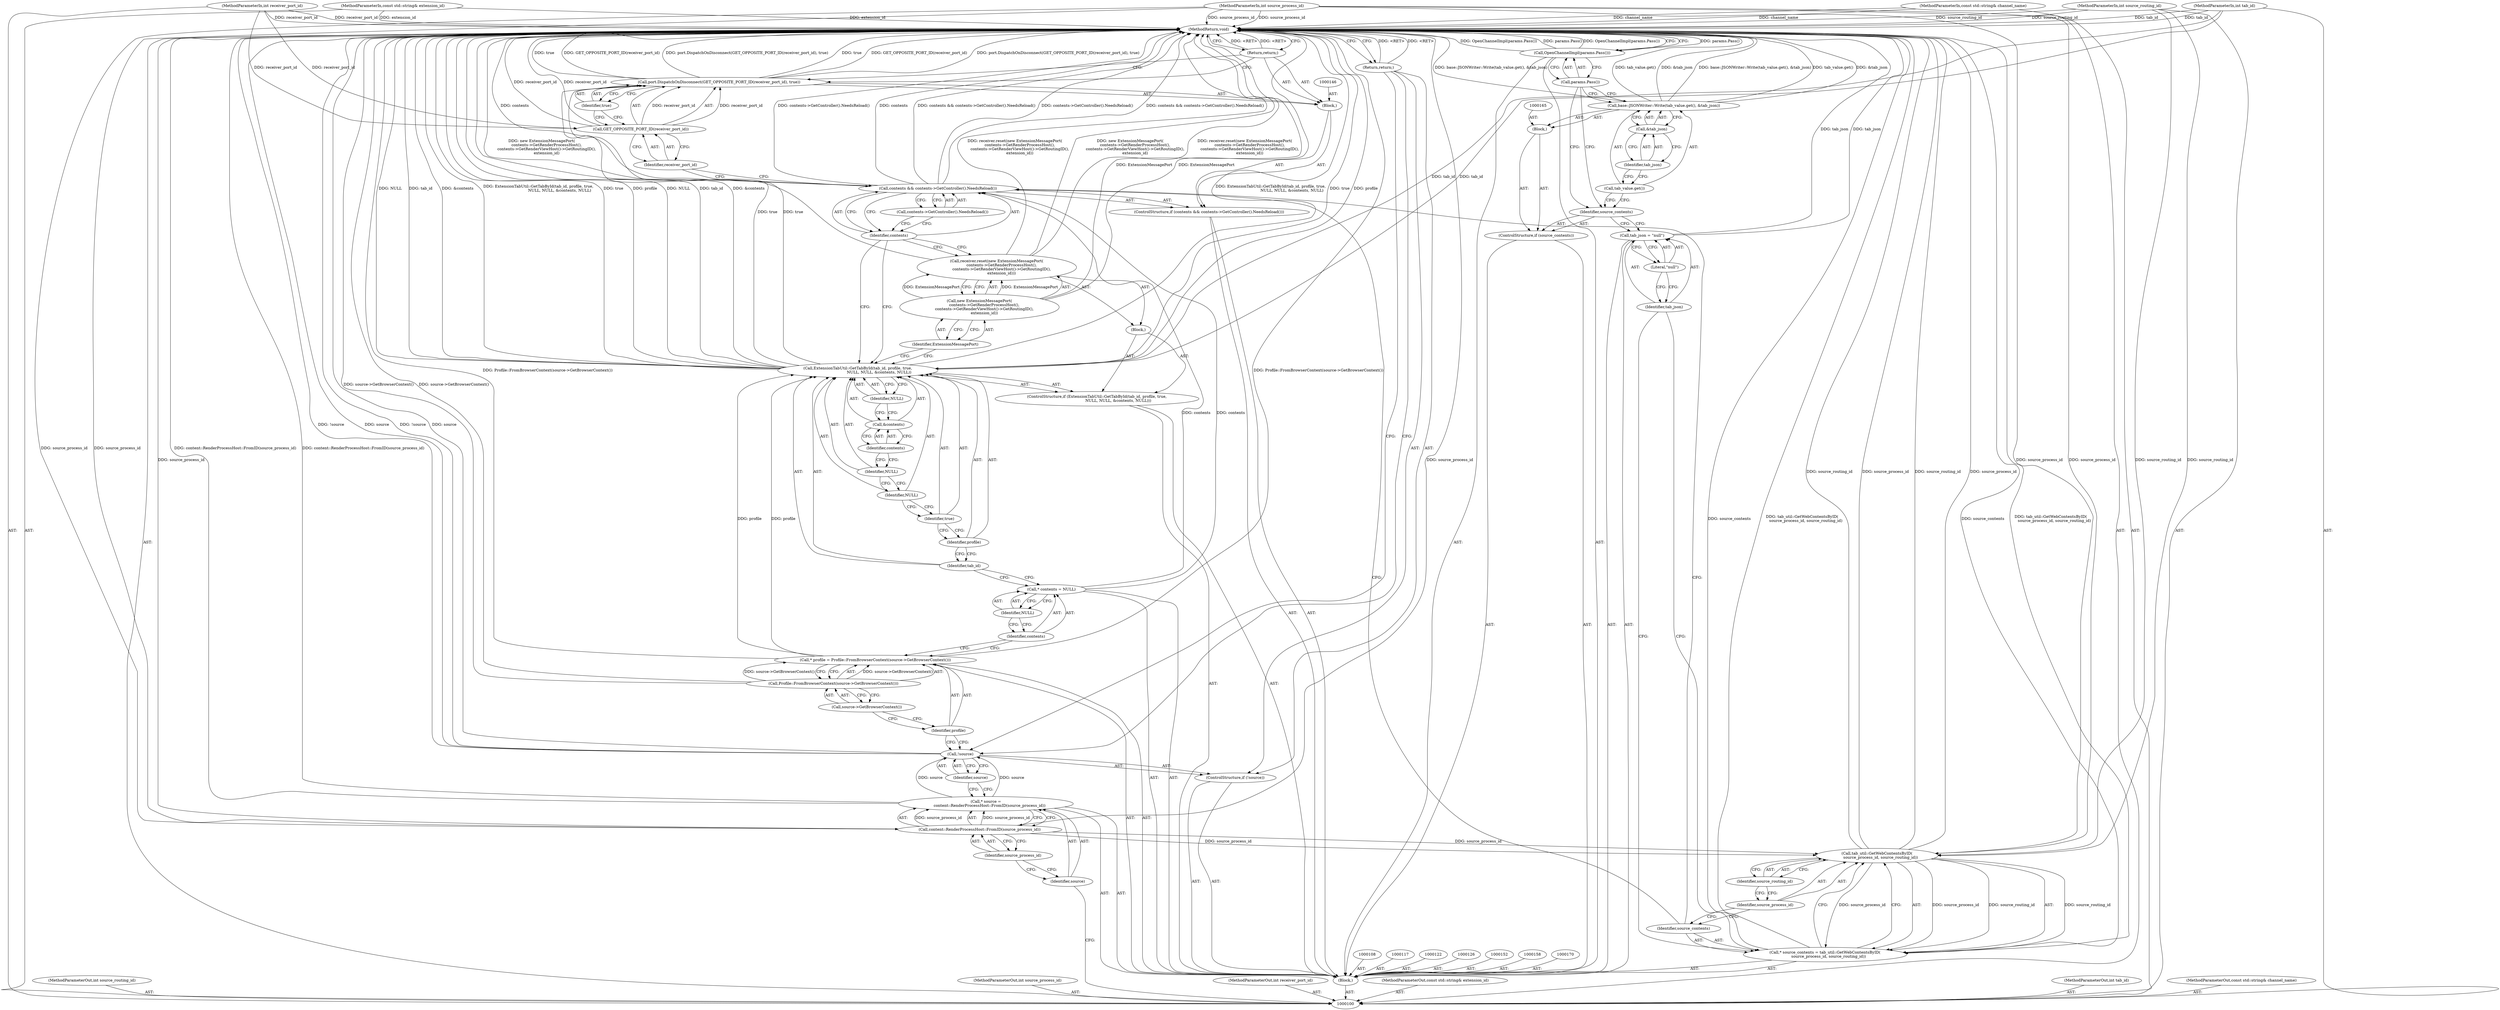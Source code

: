 digraph "0_Chrome_f7ae1f7a918f1973dca241a7a23169906eaf4fe3_1" {
"1000173" [label="(MethodReturn,void)"];
"1000123" [label="(Call,* contents = NULL)"];
"1000124" [label="(Identifier,contents)"];
"1000125" [label="(Identifier,NULL)"];
"1000127" [label="(ControlStructure,if (ExtensionTabUtil::GetTabById(tab_id, profile, true,\n                                   NULL, NULL, &contents, NULL)))"];
"1000129" [label="(Identifier,tab_id)"];
"1000130" [label="(Identifier,profile)"];
"1000131" [label="(Identifier,true)"];
"1000128" [label="(Call,ExtensionTabUtil::GetTabById(tab_id, profile, true,\n                                   NULL, NULL, &contents, NULL))"];
"1000132" [label="(Identifier,NULL)"];
"1000133" [label="(Identifier,NULL)"];
"1000134" [label="(Call,&contents)"];
"1000135" [label="(Identifier,contents)"];
"1000136" [label="(Identifier,NULL)"];
"1000137" [label="(Block,)"];
"1000139" [label="(Call,new ExtensionMessagePort(\n        contents->GetRenderProcessHost(),\n        contents->GetRenderViewHost()->GetRoutingID(),\n        extension_id))"];
"1000140" [label="(Identifier,ExtensionMessagePort)"];
"1000138" [label="(Call,receiver.reset(new ExtensionMessagePort(\n        contents->GetRenderProcessHost(),\n        contents->GetRenderViewHost()->GetRoutingID(),\n        extension_id)))"];
"1000102" [label="(MethodParameterIn,int source_routing_id)"];
"1000268" [label="(MethodParameterOut,int source_routing_id)"];
"1000101" [label="(MethodParameterIn,int source_process_id)"];
"1000267" [label="(MethodParameterOut,int source_process_id)"];
"1000103" [label="(MethodParameterIn,int receiver_port_id)"];
"1000269" [label="(MethodParameterOut,int receiver_port_id)"];
"1000144" [label="(Call,contents->GetController().NeedsReload())"];
"1000141" [label="(ControlStructure,if (contents && contents->GetController().NeedsReload()))"];
"1000142" [label="(Call,contents && contents->GetController().NeedsReload())"];
"1000143" [label="(Identifier,contents)"];
"1000145" [label="(Block,)"];
"1000148" [label="(Call,GET_OPPOSITE_PORT_ID(receiver_port_id))"];
"1000147" [label="(Call,port.DispatchOnDisconnect(GET_OPPOSITE_PORT_ID(receiver_port_id), true))"];
"1000149" [label="(Identifier,receiver_port_id)"];
"1000150" [label="(Identifier,true)"];
"1000151" [label="(Return,return;)"];
"1000153" [label="(Call,* source_contents = tab_util::GetWebContentsByID(\n      source_process_id, source_routing_id))"];
"1000154" [label="(Identifier,source_contents)"];
"1000155" [label="(Call,tab_util::GetWebContentsByID(\n      source_process_id, source_routing_id))"];
"1000157" [label="(Identifier,source_routing_id)"];
"1000156" [label="(Identifier,source_process_id)"];
"1000105" [label="(MethodParameterIn,const std::string& extension_id)"];
"1000271" [label="(MethodParameterOut,const std::string& extension_id)"];
"1000104" [label="(MethodParameterIn,int tab_id)"];
"1000270" [label="(MethodParameterOut,int tab_id)"];
"1000159" [label="(Call,tab_json = \"null\")"];
"1000160" [label="(Identifier,tab_json)"];
"1000161" [label="(Literal,\"null\")"];
"1000162" [label="(ControlStructure,if (source_contents))"];
"1000163" [label="(Identifier,source_contents)"];
"1000164" [label="(Block,)"];
"1000167" [label="(Call,tab_value.get())"];
"1000168" [label="(Call,&tab_json)"];
"1000169" [label="(Identifier,tab_json)"];
"1000166" [label="(Call,base::JSONWriter::Write(tab_value.get(), &tab_json))"];
"1000107" [label="(Block,)"];
"1000106" [label="(MethodParameterIn,const std::string& channel_name)"];
"1000272" [label="(MethodParameterOut,const std::string& channel_name)"];
"1000172" [label="(Call,params.Pass())"];
"1000171" [label="(Call,OpenChannelImpl(params.Pass()))"];
"1000109" [label="(Call,* source =\n      content::RenderProcessHost::FromID(source_process_id))"];
"1000110" [label="(Identifier,source)"];
"1000112" [label="(Identifier,source_process_id)"];
"1000111" [label="(Call,content::RenderProcessHost::FromID(source_process_id))"];
"1000113" [label="(ControlStructure,if (!source))"];
"1000114" [label="(Call,!source)"];
"1000115" [label="(Identifier,source)"];
"1000116" [label="(Return,return;)"];
"1000119" [label="(Identifier,profile)"];
"1000120" [label="(Call,Profile::FromBrowserContext(source->GetBrowserContext()))"];
"1000121" [label="(Call,source->GetBrowserContext())"];
"1000118" [label="(Call,* profile = Profile::FromBrowserContext(source->GetBrowserContext()))"];
"1000173" -> "1000100"  [label="AST: "];
"1000173" -> "1000116"  [label="CFG: "];
"1000173" -> "1000151"  [label="CFG: "];
"1000173" -> "1000171"  [label="CFG: "];
"1000155" -> "1000173"  [label="DDG: source_routing_id"];
"1000155" -> "1000173"  [label="DDG: source_process_id"];
"1000104" -> "1000173"  [label="DDG: tab_id"];
"1000105" -> "1000173"  [label="DDG: extension_id"];
"1000153" -> "1000173"  [label="DDG: source_contents"];
"1000153" -> "1000173"  [label="DDG: tab_util::GetWebContentsByID(\n      source_process_id, source_routing_id)"];
"1000147" -> "1000173"  [label="DDG: true"];
"1000147" -> "1000173"  [label="DDG: GET_OPPOSITE_PORT_ID(receiver_port_id)"];
"1000147" -> "1000173"  [label="DDG: port.DispatchOnDisconnect(GET_OPPOSITE_PORT_ID(receiver_port_id), true)"];
"1000128" -> "1000173"  [label="DDG: true"];
"1000128" -> "1000173"  [label="DDG: profile"];
"1000128" -> "1000173"  [label="DDG: NULL"];
"1000128" -> "1000173"  [label="DDG: tab_id"];
"1000128" -> "1000173"  [label="DDG: &contents"];
"1000128" -> "1000173"  [label="DDG: ExtensionTabUtil::GetTabById(tab_id, profile, true,\n                                   NULL, NULL, &contents, NULL)"];
"1000166" -> "1000173"  [label="DDG: &tab_json"];
"1000166" -> "1000173"  [label="DDG: base::JSONWriter::Write(tab_value.get(), &tab_json)"];
"1000166" -> "1000173"  [label="DDG: tab_value.get()"];
"1000171" -> "1000173"  [label="DDG: params.Pass()"];
"1000171" -> "1000173"  [label="DDG: OpenChannelImpl(params.Pass())"];
"1000142" -> "1000173"  [label="DDG: contents && contents->GetController().NeedsReload()"];
"1000142" -> "1000173"  [label="DDG: contents->GetController().NeedsReload()"];
"1000142" -> "1000173"  [label="DDG: contents"];
"1000114" -> "1000173"  [label="DDG: !source"];
"1000114" -> "1000173"  [label="DDG: source"];
"1000159" -> "1000173"  [label="DDG: tab_json"];
"1000138" -> "1000173"  [label="DDG: new ExtensionMessagePort(\n        contents->GetRenderProcessHost(),\n        contents->GetRenderViewHost()->GetRoutingID(),\n        extension_id)"];
"1000138" -> "1000173"  [label="DDG: receiver.reset(new ExtensionMessagePort(\n        contents->GetRenderProcessHost(),\n        contents->GetRenderViewHost()->GetRoutingID(),\n        extension_id))"];
"1000139" -> "1000173"  [label="DDG: ExtensionMessagePort"];
"1000103" -> "1000173"  [label="DDG: receiver_port_id"];
"1000120" -> "1000173"  [label="DDG: source->GetBrowserContext()"];
"1000148" -> "1000173"  [label="DDG: receiver_port_id"];
"1000102" -> "1000173"  [label="DDG: source_routing_id"];
"1000111" -> "1000173"  [label="DDG: source_process_id"];
"1000101" -> "1000173"  [label="DDG: source_process_id"];
"1000118" -> "1000173"  [label="DDG: Profile::FromBrowserContext(source->GetBrowserContext())"];
"1000109" -> "1000173"  [label="DDG: content::RenderProcessHost::FromID(source_process_id)"];
"1000106" -> "1000173"  [label="DDG: channel_name"];
"1000116" -> "1000173"  [label="DDG: <RET>"];
"1000151" -> "1000173"  [label="DDG: <RET>"];
"1000123" -> "1000107"  [label="AST: "];
"1000123" -> "1000125"  [label="CFG: "];
"1000124" -> "1000123"  [label="AST: "];
"1000125" -> "1000123"  [label="AST: "];
"1000129" -> "1000123"  [label="CFG: "];
"1000123" -> "1000142"  [label="DDG: contents"];
"1000124" -> "1000123"  [label="AST: "];
"1000124" -> "1000118"  [label="CFG: "];
"1000125" -> "1000124"  [label="CFG: "];
"1000125" -> "1000123"  [label="AST: "];
"1000125" -> "1000124"  [label="CFG: "];
"1000123" -> "1000125"  [label="CFG: "];
"1000127" -> "1000107"  [label="AST: "];
"1000128" -> "1000127"  [label="AST: "];
"1000137" -> "1000127"  [label="AST: "];
"1000129" -> "1000128"  [label="AST: "];
"1000129" -> "1000123"  [label="CFG: "];
"1000130" -> "1000129"  [label="CFG: "];
"1000130" -> "1000128"  [label="AST: "];
"1000130" -> "1000129"  [label="CFG: "];
"1000131" -> "1000130"  [label="CFG: "];
"1000131" -> "1000128"  [label="AST: "];
"1000131" -> "1000130"  [label="CFG: "];
"1000132" -> "1000131"  [label="CFG: "];
"1000128" -> "1000127"  [label="AST: "];
"1000128" -> "1000136"  [label="CFG: "];
"1000129" -> "1000128"  [label="AST: "];
"1000130" -> "1000128"  [label="AST: "];
"1000131" -> "1000128"  [label="AST: "];
"1000132" -> "1000128"  [label="AST: "];
"1000133" -> "1000128"  [label="AST: "];
"1000134" -> "1000128"  [label="AST: "];
"1000136" -> "1000128"  [label="AST: "];
"1000140" -> "1000128"  [label="CFG: "];
"1000143" -> "1000128"  [label="CFG: "];
"1000128" -> "1000173"  [label="DDG: true"];
"1000128" -> "1000173"  [label="DDG: profile"];
"1000128" -> "1000173"  [label="DDG: NULL"];
"1000128" -> "1000173"  [label="DDG: tab_id"];
"1000128" -> "1000173"  [label="DDG: &contents"];
"1000128" -> "1000173"  [label="DDG: ExtensionTabUtil::GetTabById(tab_id, profile, true,\n                                   NULL, NULL, &contents, NULL)"];
"1000104" -> "1000128"  [label="DDG: tab_id"];
"1000118" -> "1000128"  [label="DDG: profile"];
"1000128" -> "1000147"  [label="DDG: true"];
"1000132" -> "1000128"  [label="AST: "];
"1000132" -> "1000131"  [label="CFG: "];
"1000133" -> "1000132"  [label="CFG: "];
"1000133" -> "1000128"  [label="AST: "];
"1000133" -> "1000132"  [label="CFG: "];
"1000135" -> "1000133"  [label="CFG: "];
"1000134" -> "1000128"  [label="AST: "];
"1000134" -> "1000135"  [label="CFG: "];
"1000135" -> "1000134"  [label="AST: "];
"1000136" -> "1000134"  [label="CFG: "];
"1000135" -> "1000134"  [label="AST: "];
"1000135" -> "1000133"  [label="CFG: "];
"1000134" -> "1000135"  [label="CFG: "];
"1000136" -> "1000128"  [label="AST: "];
"1000136" -> "1000134"  [label="CFG: "];
"1000128" -> "1000136"  [label="CFG: "];
"1000137" -> "1000127"  [label="AST: "];
"1000138" -> "1000137"  [label="AST: "];
"1000139" -> "1000138"  [label="AST: "];
"1000139" -> "1000140"  [label="CFG: "];
"1000140" -> "1000139"  [label="AST: "];
"1000138" -> "1000139"  [label="CFG: "];
"1000139" -> "1000173"  [label="DDG: ExtensionMessagePort"];
"1000139" -> "1000138"  [label="DDG: ExtensionMessagePort"];
"1000140" -> "1000139"  [label="AST: "];
"1000140" -> "1000128"  [label="CFG: "];
"1000139" -> "1000140"  [label="CFG: "];
"1000138" -> "1000137"  [label="AST: "];
"1000138" -> "1000139"  [label="CFG: "];
"1000139" -> "1000138"  [label="AST: "];
"1000143" -> "1000138"  [label="CFG: "];
"1000138" -> "1000173"  [label="DDG: new ExtensionMessagePort(\n        contents->GetRenderProcessHost(),\n        contents->GetRenderViewHost()->GetRoutingID(),\n        extension_id)"];
"1000138" -> "1000173"  [label="DDG: receiver.reset(new ExtensionMessagePort(\n        contents->GetRenderProcessHost(),\n        contents->GetRenderViewHost()->GetRoutingID(),\n        extension_id))"];
"1000139" -> "1000138"  [label="DDG: ExtensionMessagePort"];
"1000102" -> "1000100"  [label="AST: "];
"1000102" -> "1000173"  [label="DDG: source_routing_id"];
"1000102" -> "1000155"  [label="DDG: source_routing_id"];
"1000268" -> "1000100"  [label="AST: "];
"1000101" -> "1000100"  [label="AST: "];
"1000101" -> "1000173"  [label="DDG: source_process_id"];
"1000101" -> "1000111"  [label="DDG: source_process_id"];
"1000101" -> "1000155"  [label="DDG: source_process_id"];
"1000267" -> "1000100"  [label="AST: "];
"1000103" -> "1000100"  [label="AST: "];
"1000103" -> "1000173"  [label="DDG: receiver_port_id"];
"1000103" -> "1000148"  [label="DDG: receiver_port_id"];
"1000269" -> "1000100"  [label="AST: "];
"1000144" -> "1000142"  [label="AST: "];
"1000144" -> "1000143"  [label="CFG: "];
"1000142" -> "1000144"  [label="CFG: "];
"1000141" -> "1000107"  [label="AST: "];
"1000142" -> "1000141"  [label="AST: "];
"1000145" -> "1000141"  [label="AST: "];
"1000142" -> "1000141"  [label="AST: "];
"1000142" -> "1000143"  [label="CFG: "];
"1000142" -> "1000144"  [label="CFG: "];
"1000143" -> "1000142"  [label="AST: "];
"1000144" -> "1000142"  [label="AST: "];
"1000149" -> "1000142"  [label="CFG: "];
"1000154" -> "1000142"  [label="CFG: "];
"1000142" -> "1000173"  [label="DDG: contents && contents->GetController().NeedsReload()"];
"1000142" -> "1000173"  [label="DDG: contents->GetController().NeedsReload()"];
"1000142" -> "1000173"  [label="DDG: contents"];
"1000123" -> "1000142"  [label="DDG: contents"];
"1000143" -> "1000142"  [label="AST: "];
"1000143" -> "1000138"  [label="CFG: "];
"1000143" -> "1000128"  [label="CFG: "];
"1000144" -> "1000143"  [label="CFG: "];
"1000142" -> "1000143"  [label="CFG: "];
"1000145" -> "1000141"  [label="AST: "];
"1000146" -> "1000145"  [label="AST: "];
"1000147" -> "1000145"  [label="AST: "];
"1000151" -> "1000145"  [label="AST: "];
"1000148" -> "1000147"  [label="AST: "];
"1000148" -> "1000149"  [label="CFG: "];
"1000149" -> "1000148"  [label="AST: "];
"1000150" -> "1000148"  [label="CFG: "];
"1000148" -> "1000173"  [label="DDG: receiver_port_id"];
"1000148" -> "1000147"  [label="DDG: receiver_port_id"];
"1000103" -> "1000148"  [label="DDG: receiver_port_id"];
"1000147" -> "1000145"  [label="AST: "];
"1000147" -> "1000150"  [label="CFG: "];
"1000148" -> "1000147"  [label="AST: "];
"1000150" -> "1000147"  [label="AST: "];
"1000151" -> "1000147"  [label="CFG: "];
"1000147" -> "1000173"  [label="DDG: true"];
"1000147" -> "1000173"  [label="DDG: GET_OPPOSITE_PORT_ID(receiver_port_id)"];
"1000147" -> "1000173"  [label="DDG: port.DispatchOnDisconnect(GET_OPPOSITE_PORT_ID(receiver_port_id), true)"];
"1000148" -> "1000147"  [label="DDG: receiver_port_id"];
"1000128" -> "1000147"  [label="DDG: true"];
"1000149" -> "1000148"  [label="AST: "];
"1000149" -> "1000142"  [label="CFG: "];
"1000148" -> "1000149"  [label="CFG: "];
"1000150" -> "1000147"  [label="AST: "];
"1000150" -> "1000148"  [label="CFG: "];
"1000147" -> "1000150"  [label="CFG: "];
"1000151" -> "1000145"  [label="AST: "];
"1000151" -> "1000147"  [label="CFG: "];
"1000173" -> "1000151"  [label="CFG: "];
"1000151" -> "1000173"  [label="DDG: <RET>"];
"1000153" -> "1000107"  [label="AST: "];
"1000153" -> "1000155"  [label="CFG: "];
"1000154" -> "1000153"  [label="AST: "];
"1000155" -> "1000153"  [label="AST: "];
"1000160" -> "1000153"  [label="CFG: "];
"1000153" -> "1000173"  [label="DDG: source_contents"];
"1000153" -> "1000173"  [label="DDG: tab_util::GetWebContentsByID(\n      source_process_id, source_routing_id)"];
"1000155" -> "1000153"  [label="DDG: source_process_id"];
"1000155" -> "1000153"  [label="DDG: source_routing_id"];
"1000154" -> "1000153"  [label="AST: "];
"1000154" -> "1000142"  [label="CFG: "];
"1000156" -> "1000154"  [label="CFG: "];
"1000155" -> "1000153"  [label="AST: "];
"1000155" -> "1000157"  [label="CFG: "];
"1000156" -> "1000155"  [label="AST: "];
"1000157" -> "1000155"  [label="AST: "];
"1000153" -> "1000155"  [label="CFG: "];
"1000155" -> "1000173"  [label="DDG: source_routing_id"];
"1000155" -> "1000173"  [label="DDG: source_process_id"];
"1000155" -> "1000153"  [label="DDG: source_process_id"];
"1000155" -> "1000153"  [label="DDG: source_routing_id"];
"1000111" -> "1000155"  [label="DDG: source_process_id"];
"1000101" -> "1000155"  [label="DDG: source_process_id"];
"1000102" -> "1000155"  [label="DDG: source_routing_id"];
"1000157" -> "1000155"  [label="AST: "];
"1000157" -> "1000156"  [label="CFG: "];
"1000155" -> "1000157"  [label="CFG: "];
"1000156" -> "1000155"  [label="AST: "];
"1000156" -> "1000154"  [label="CFG: "];
"1000157" -> "1000156"  [label="CFG: "];
"1000105" -> "1000100"  [label="AST: "];
"1000105" -> "1000173"  [label="DDG: extension_id"];
"1000271" -> "1000100"  [label="AST: "];
"1000104" -> "1000100"  [label="AST: "];
"1000104" -> "1000173"  [label="DDG: tab_id"];
"1000104" -> "1000128"  [label="DDG: tab_id"];
"1000270" -> "1000100"  [label="AST: "];
"1000159" -> "1000107"  [label="AST: "];
"1000159" -> "1000161"  [label="CFG: "];
"1000160" -> "1000159"  [label="AST: "];
"1000161" -> "1000159"  [label="AST: "];
"1000163" -> "1000159"  [label="CFG: "];
"1000159" -> "1000173"  [label="DDG: tab_json"];
"1000160" -> "1000159"  [label="AST: "];
"1000160" -> "1000153"  [label="CFG: "];
"1000161" -> "1000160"  [label="CFG: "];
"1000161" -> "1000159"  [label="AST: "];
"1000161" -> "1000160"  [label="CFG: "];
"1000159" -> "1000161"  [label="CFG: "];
"1000162" -> "1000107"  [label="AST: "];
"1000163" -> "1000162"  [label="AST: "];
"1000164" -> "1000162"  [label="AST: "];
"1000163" -> "1000162"  [label="AST: "];
"1000163" -> "1000159"  [label="CFG: "];
"1000167" -> "1000163"  [label="CFG: "];
"1000172" -> "1000163"  [label="CFG: "];
"1000164" -> "1000162"  [label="AST: "];
"1000165" -> "1000164"  [label="AST: "];
"1000166" -> "1000164"  [label="AST: "];
"1000167" -> "1000166"  [label="AST: "];
"1000167" -> "1000163"  [label="CFG: "];
"1000169" -> "1000167"  [label="CFG: "];
"1000168" -> "1000166"  [label="AST: "];
"1000168" -> "1000169"  [label="CFG: "];
"1000169" -> "1000168"  [label="AST: "];
"1000166" -> "1000168"  [label="CFG: "];
"1000169" -> "1000168"  [label="AST: "];
"1000169" -> "1000167"  [label="CFG: "];
"1000168" -> "1000169"  [label="CFG: "];
"1000166" -> "1000164"  [label="AST: "];
"1000166" -> "1000168"  [label="CFG: "];
"1000167" -> "1000166"  [label="AST: "];
"1000168" -> "1000166"  [label="AST: "];
"1000172" -> "1000166"  [label="CFG: "];
"1000166" -> "1000173"  [label="DDG: &tab_json"];
"1000166" -> "1000173"  [label="DDG: base::JSONWriter::Write(tab_value.get(), &tab_json)"];
"1000166" -> "1000173"  [label="DDG: tab_value.get()"];
"1000107" -> "1000100"  [label="AST: "];
"1000108" -> "1000107"  [label="AST: "];
"1000109" -> "1000107"  [label="AST: "];
"1000113" -> "1000107"  [label="AST: "];
"1000117" -> "1000107"  [label="AST: "];
"1000118" -> "1000107"  [label="AST: "];
"1000122" -> "1000107"  [label="AST: "];
"1000123" -> "1000107"  [label="AST: "];
"1000126" -> "1000107"  [label="AST: "];
"1000127" -> "1000107"  [label="AST: "];
"1000141" -> "1000107"  [label="AST: "];
"1000152" -> "1000107"  [label="AST: "];
"1000153" -> "1000107"  [label="AST: "];
"1000158" -> "1000107"  [label="AST: "];
"1000159" -> "1000107"  [label="AST: "];
"1000162" -> "1000107"  [label="AST: "];
"1000170" -> "1000107"  [label="AST: "];
"1000171" -> "1000107"  [label="AST: "];
"1000106" -> "1000100"  [label="AST: "];
"1000106" -> "1000173"  [label="DDG: channel_name"];
"1000272" -> "1000100"  [label="AST: "];
"1000172" -> "1000171"  [label="AST: "];
"1000172" -> "1000166"  [label="CFG: "];
"1000172" -> "1000163"  [label="CFG: "];
"1000171" -> "1000172"  [label="CFG: "];
"1000171" -> "1000107"  [label="AST: "];
"1000171" -> "1000172"  [label="CFG: "];
"1000172" -> "1000171"  [label="AST: "];
"1000173" -> "1000171"  [label="CFG: "];
"1000171" -> "1000173"  [label="DDG: params.Pass()"];
"1000171" -> "1000173"  [label="DDG: OpenChannelImpl(params.Pass())"];
"1000109" -> "1000107"  [label="AST: "];
"1000109" -> "1000111"  [label="CFG: "];
"1000110" -> "1000109"  [label="AST: "];
"1000111" -> "1000109"  [label="AST: "];
"1000115" -> "1000109"  [label="CFG: "];
"1000109" -> "1000173"  [label="DDG: content::RenderProcessHost::FromID(source_process_id)"];
"1000111" -> "1000109"  [label="DDG: source_process_id"];
"1000109" -> "1000114"  [label="DDG: source"];
"1000110" -> "1000109"  [label="AST: "];
"1000110" -> "1000100"  [label="CFG: "];
"1000112" -> "1000110"  [label="CFG: "];
"1000112" -> "1000111"  [label="AST: "];
"1000112" -> "1000110"  [label="CFG: "];
"1000111" -> "1000112"  [label="CFG: "];
"1000111" -> "1000109"  [label="AST: "];
"1000111" -> "1000112"  [label="CFG: "];
"1000112" -> "1000111"  [label="AST: "];
"1000109" -> "1000111"  [label="CFG: "];
"1000111" -> "1000173"  [label="DDG: source_process_id"];
"1000111" -> "1000109"  [label="DDG: source_process_id"];
"1000101" -> "1000111"  [label="DDG: source_process_id"];
"1000111" -> "1000155"  [label="DDG: source_process_id"];
"1000113" -> "1000107"  [label="AST: "];
"1000114" -> "1000113"  [label="AST: "];
"1000116" -> "1000113"  [label="AST: "];
"1000114" -> "1000113"  [label="AST: "];
"1000114" -> "1000115"  [label="CFG: "];
"1000115" -> "1000114"  [label="AST: "];
"1000116" -> "1000114"  [label="CFG: "];
"1000119" -> "1000114"  [label="CFG: "];
"1000114" -> "1000173"  [label="DDG: !source"];
"1000114" -> "1000173"  [label="DDG: source"];
"1000109" -> "1000114"  [label="DDG: source"];
"1000115" -> "1000114"  [label="AST: "];
"1000115" -> "1000109"  [label="CFG: "];
"1000114" -> "1000115"  [label="CFG: "];
"1000116" -> "1000113"  [label="AST: "];
"1000116" -> "1000114"  [label="CFG: "];
"1000173" -> "1000116"  [label="CFG: "];
"1000116" -> "1000173"  [label="DDG: <RET>"];
"1000119" -> "1000118"  [label="AST: "];
"1000119" -> "1000114"  [label="CFG: "];
"1000121" -> "1000119"  [label="CFG: "];
"1000120" -> "1000118"  [label="AST: "];
"1000120" -> "1000121"  [label="CFG: "];
"1000121" -> "1000120"  [label="AST: "];
"1000118" -> "1000120"  [label="CFG: "];
"1000120" -> "1000173"  [label="DDG: source->GetBrowserContext()"];
"1000120" -> "1000118"  [label="DDG: source->GetBrowserContext()"];
"1000121" -> "1000120"  [label="AST: "];
"1000121" -> "1000119"  [label="CFG: "];
"1000120" -> "1000121"  [label="CFG: "];
"1000118" -> "1000107"  [label="AST: "];
"1000118" -> "1000120"  [label="CFG: "];
"1000119" -> "1000118"  [label="AST: "];
"1000120" -> "1000118"  [label="AST: "];
"1000124" -> "1000118"  [label="CFG: "];
"1000118" -> "1000173"  [label="DDG: Profile::FromBrowserContext(source->GetBrowserContext())"];
"1000120" -> "1000118"  [label="DDG: source->GetBrowserContext()"];
"1000118" -> "1000128"  [label="DDG: profile"];
}
